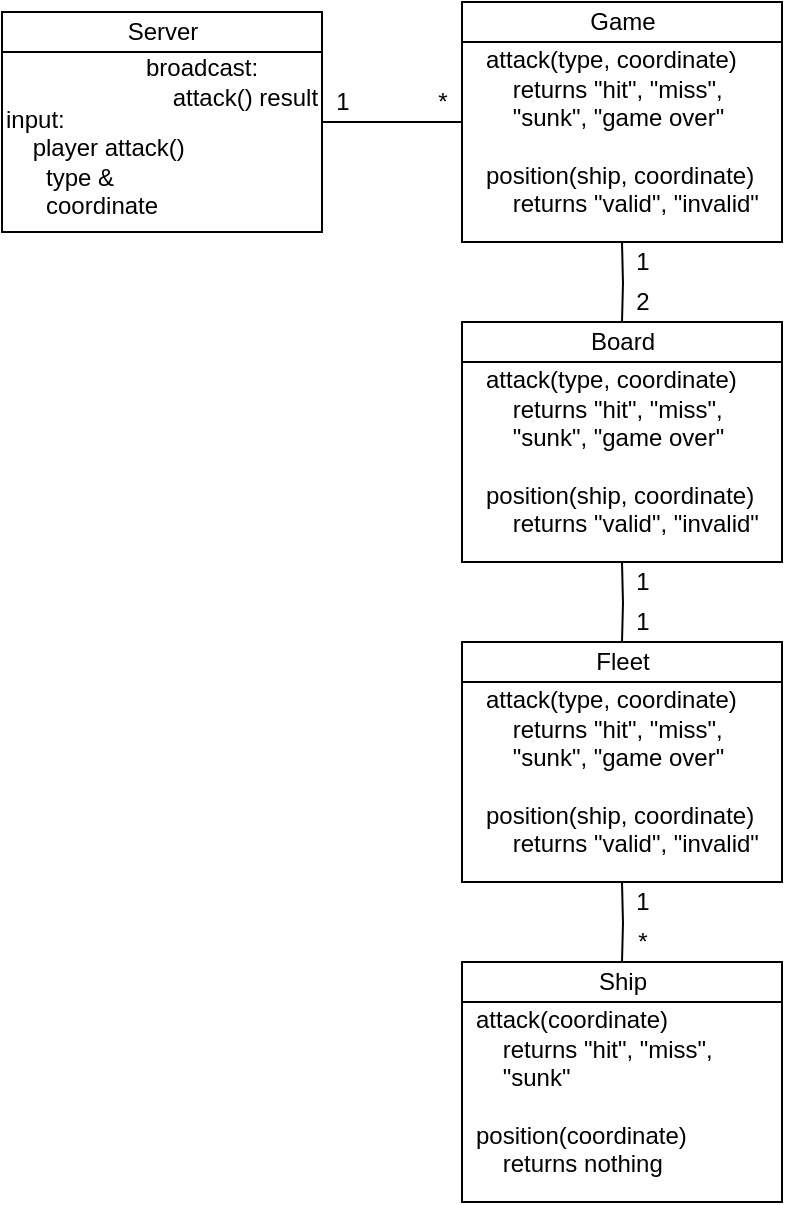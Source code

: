 <mxfile>
    <diagram id="MOUqtgxuu0NFKHcXjXrR" name="Page-1">
        <mxGraphModel dx="810" dy="311" grid="1" gridSize="10" guides="1" tooltips="1" connect="1" arrows="1" fold="1" page="1" pageScale="1" pageWidth="850" pageHeight="1100" math="0" shadow="0">
            <root>
                <mxCell id="0"/>
                <mxCell id="1" parent="0"/>
                <mxCell id="5" style="edgeStyle=orthogonalEdgeStyle;rounded=0;orthogonalLoop=1;jettySize=auto;html=1;exitX=0.5;exitY=1;exitDx=0;exitDy=0;entryX=0.5;entryY=0;entryDx=0;entryDy=0;endArrow=none;endFill=0;" edge="1" parent="1">
                    <mxGeometry relative="1" as="geometry">
                        <mxPoint x="420" y="480" as="sourcePoint"/>
                        <mxPoint x="420" y="520" as="targetPoint"/>
                    </mxGeometry>
                </mxCell>
                <mxCell id="8" style="edgeStyle=orthogonalEdgeStyle;rounded=0;orthogonalLoop=1;jettySize=auto;html=1;exitX=0.5;exitY=1;exitDx=0;exitDy=0;entryX=0.5;entryY=0;entryDx=0;entryDy=0;endArrow=none;endFill=0;" edge="1" parent="1">
                    <mxGeometry relative="1" as="geometry">
                        <mxPoint x="420" y="640" as="sourcePoint"/>
                        <mxPoint x="420" y="680" as="targetPoint"/>
                    </mxGeometry>
                </mxCell>
                <mxCell id="6" value="1" style="text;html=1;align=center;verticalAlign=middle;resizable=0;points=[];autosize=1;" vertex="1" parent="1">
                    <mxGeometry x="420" y="480" width="20" height="20" as="geometry"/>
                </mxCell>
                <mxCell id="7" value="1" style="text;html=1;align=center;verticalAlign=middle;resizable=0;points=[];autosize=1;" vertex="1" parent="1">
                    <mxGeometry x="420" y="500" width="20" height="20" as="geometry"/>
                </mxCell>
                <mxCell id="9" value="1" style="text;html=1;align=center;verticalAlign=middle;resizable=0;points=[];autosize=1;" vertex="1" parent="1">
                    <mxGeometry x="420" y="640" width="20" height="20" as="geometry"/>
                </mxCell>
                <mxCell id="10" value="*" style="text;html=1;align=center;verticalAlign=middle;resizable=0;points=[];autosize=1;" vertex="1" parent="1">
                    <mxGeometry x="420" y="660" width="20" height="20" as="geometry"/>
                </mxCell>
                <mxCell id="12" style="edgeStyle=orthogonalEdgeStyle;rounded=0;orthogonalLoop=1;jettySize=auto;html=1;exitX=0.5;exitY=1;exitDx=0;exitDy=0;entryX=0.5;entryY=0;entryDx=0;entryDy=0;endArrow=none;endFill=0;" edge="1" parent="1">
                    <mxGeometry relative="1" as="geometry">
                        <mxPoint x="420" y="320" as="sourcePoint"/>
                        <mxPoint x="420" y="360" as="targetPoint"/>
                    </mxGeometry>
                </mxCell>
                <mxCell id="13" value="1" style="text;html=1;align=center;verticalAlign=middle;resizable=0;points=[];autosize=1;" vertex="1" parent="1">
                    <mxGeometry x="420" y="320" width="20" height="20" as="geometry"/>
                </mxCell>
                <mxCell id="14" value="2" style="text;html=1;align=center;verticalAlign=middle;resizable=0;points=[];autosize=1;" vertex="1" parent="1">
                    <mxGeometry x="420" y="340" width="20" height="20" as="geometry"/>
                </mxCell>
                <mxCell id="16" value="" style="shape=internalStorage;whiteSpace=wrap;html=1;backgroundOutline=1;dx=0;dy=20;" vertex="1" parent="1">
                    <mxGeometry x="340" y="200" width="160" height="120" as="geometry"/>
                </mxCell>
                <mxCell id="17" value="Game" style="text;html=1;align=center;verticalAlign=middle;resizable=0;points=[];autosize=1;" vertex="1" parent="1">
                    <mxGeometry x="395" y="200" width="50" height="20" as="geometry"/>
                </mxCell>
                <mxCell id="18" value="attack(type, coordinate)&lt;br&gt;&amp;nbsp; &amp;nbsp; returns &quot;hit&quot;, &quot;miss&quot;, &lt;br&gt;&amp;nbsp; &amp;nbsp; &quot;sunk&quot;, &quot;game over&quot;&lt;br&gt;&lt;br&gt;position(ship, coordinate)&lt;br&gt;&amp;nbsp; &amp;nbsp; returns &quot;valid&quot;, &quot;invalid&quot;" style="text;html=1;align=left;verticalAlign=middle;resizable=0;points=[];autosize=1;" vertex="1" parent="1">
                    <mxGeometry x="350" y="220" width="150" height="90" as="geometry"/>
                </mxCell>
                <mxCell id="26" style="edgeStyle=orthogonalEdgeStyle;rounded=0;orthogonalLoop=1;jettySize=auto;html=1;exitX=1;exitY=0.5;exitDx=0;exitDy=0;entryX=0;entryY=0.5;entryDx=0;entryDy=0;endArrow=none;endFill=0;" edge="1" parent="1" source="21" target="16">
                    <mxGeometry relative="1" as="geometry"/>
                </mxCell>
                <mxCell id="21" value="" style="shape=internalStorage;whiteSpace=wrap;html=1;backgroundOutline=1;dx=0;dy=20;" vertex="1" parent="1">
                    <mxGeometry x="110" y="205" width="160" height="110" as="geometry"/>
                </mxCell>
                <mxCell id="22" value="Server" style="text;html=1;align=center;verticalAlign=middle;resizable=0;points=[];autosize=1;" vertex="1" parent="1">
                    <mxGeometry x="165" y="205" width="50" height="20" as="geometry"/>
                </mxCell>
                <mxCell id="23" value="broadcast: &lt;br&gt;&amp;nbsp; &amp;nbsp; attack() result" style="text;html=1;align=left;verticalAlign=middle;resizable=0;points=[];autosize=1;" vertex="1" parent="1">
                    <mxGeometry x="180" y="225" width="100" height="30" as="geometry"/>
                </mxCell>
                <mxCell id="25" value="input: &lt;br&gt;&amp;nbsp; &amp;nbsp; player attack()&lt;br&gt;&amp;nbsp; &amp;nbsp; &amp;nbsp; type &amp;amp; &lt;br&gt;&amp;nbsp; &amp;nbsp; &amp;nbsp; coordinate" style="text;html=1;align=left;verticalAlign=middle;resizable=0;points=[];autosize=1;" vertex="1" parent="1">
                    <mxGeometry x="110" y="250" width="100" height="60" as="geometry"/>
                </mxCell>
                <mxCell id="27" value="1" style="text;html=1;align=center;verticalAlign=middle;resizable=0;points=[];autosize=1;" vertex="1" parent="1">
                    <mxGeometry x="270" y="240" width="20" height="20" as="geometry"/>
                </mxCell>
                <mxCell id="28" value="*" style="text;html=1;align=center;verticalAlign=middle;resizable=0;points=[];autosize=1;" vertex="1" parent="1">
                    <mxGeometry x="320" y="240" width="20" height="20" as="geometry"/>
                </mxCell>
                <mxCell id="35" value="" style="shape=internalStorage;whiteSpace=wrap;html=1;backgroundOutline=1;dx=0;dy=20;" vertex="1" parent="1">
                    <mxGeometry x="340" y="360" width="160" height="120" as="geometry"/>
                </mxCell>
                <mxCell id="36" value="Board" style="text;html=1;align=center;verticalAlign=middle;resizable=0;points=[];autosize=1;" vertex="1" parent="1">
                    <mxGeometry x="395" y="360" width="50" height="20" as="geometry"/>
                </mxCell>
                <mxCell id="37" value="attack(type, coordinate)&lt;br&gt;&amp;nbsp; &amp;nbsp; returns &quot;hit&quot;, &quot;miss&quot;, &lt;br&gt;&amp;nbsp; &amp;nbsp; &quot;sunk&quot;, &quot;game over&quot;&lt;br&gt;&lt;br&gt;position(ship, coordinate)&lt;br&gt;&amp;nbsp; &amp;nbsp; returns &quot;valid&quot;, &quot;invalid&quot;" style="text;html=1;align=left;verticalAlign=middle;resizable=0;points=[];autosize=1;" vertex="1" parent="1">
                    <mxGeometry x="350" y="380" width="150" height="90" as="geometry"/>
                </mxCell>
                <mxCell id="38" value="" style="shape=internalStorage;whiteSpace=wrap;html=1;backgroundOutline=1;dx=0;dy=20;" vertex="1" parent="1">
                    <mxGeometry x="340" y="520" width="160" height="120" as="geometry"/>
                </mxCell>
                <mxCell id="39" value="Fleet" style="text;html=1;align=center;verticalAlign=middle;resizable=0;points=[];autosize=1;" vertex="1" parent="1">
                    <mxGeometry x="400" y="520" width="40" height="20" as="geometry"/>
                </mxCell>
                <mxCell id="40" value="attack(type, coordinate)&lt;br&gt;&amp;nbsp; &amp;nbsp; returns &quot;hit&quot;, &quot;miss&quot;, &lt;br&gt;&amp;nbsp; &amp;nbsp; &quot;sunk&quot;, &quot;game over&quot;&lt;br&gt;&lt;br&gt;position(ship, coordinate)&lt;br&gt;&amp;nbsp; &amp;nbsp; returns &quot;valid&quot;, &quot;invalid&quot;" style="text;html=1;align=left;verticalAlign=middle;resizable=0;points=[];autosize=1;" vertex="1" parent="1">
                    <mxGeometry x="350" y="540" width="150" height="90" as="geometry"/>
                </mxCell>
                <mxCell id="46" value="" style="shape=internalStorage;whiteSpace=wrap;html=1;backgroundOutline=1;dx=0;dy=20;" vertex="1" parent="1">
                    <mxGeometry x="340" y="680" width="160" height="120" as="geometry"/>
                </mxCell>
                <mxCell id="47" value="Ship" style="text;html=1;align=center;verticalAlign=middle;resizable=0;points=[];autosize=1;" vertex="1" parent="1">
                    <mxGeometry x="400" y="680" width="40" height="20" as="geometry"/>
                </mxCell>
                <mxCell id="48" value="attack(coordinate)&lt;br&gt;&amp;nbsp; &amp;nbsp; returns &quot;hit&quot;, &quot;miss&quot;,&lt;br&gt;&amp;nbsp; &amp;nbsp; &quot;sunk&quot;&lt;br&gt;&lt;br&gt;position(coordinate)&lt;br&gt;&amp;nbsp; &amp;nbsp; returns nothing" style="text;html=1;align=left;verticalAlign=middle;resizable=0;points=[];autosize=1;" vertex="1" parent="1">
                    <mxGeometry x="345" y="700" width="130" height="90" as="geometry"/>
                </mxCell>
            </root>
        </mxGraphModel>
    </diagram>
</mxfile>